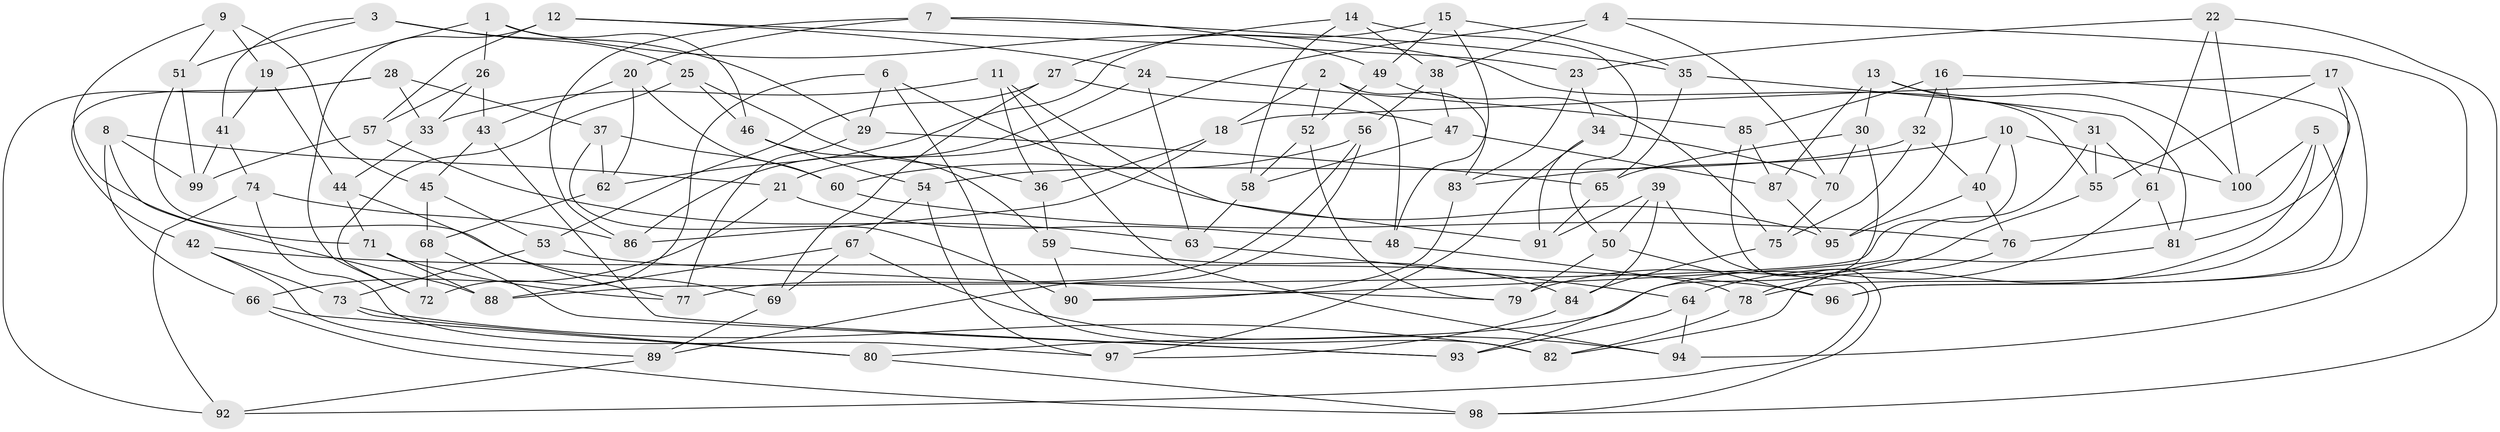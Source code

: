// coarse degree distribution, {6: 0.5833333333333334, 4: 0.35, 5: 0.06666666666666667}
// Generated by graph-tools (version 1.1) at 2025/42/03/06/25 10:42:21]
// undirected, 100 vertices, 200 edges
graph export_dot {
graph [start="1"]
  node [color=gray90,style=filled];
  1;
  2;
  3;
  4;
  5;
  6;
  7;
  8;
  9;
  10;
  11;
  12;
  13;
  14;
  15;
  16;
  17;
  18;
  19;
  20;
  21;
  22;
  23;
  24;
  25;
  26;
  27;
  28;
  29;
  30;
  31;
  32;
  33;
  34;
  35;
  36;
  37;
  38;
  39;
  40;
  41;
  42;
  43;
  44;
  45;
  46;
  47;
  48;
  49;
  50;
  51;
  52;
  53;
  54;
  55;
  56;
  57;
  58;
  59;
  60;
  61;
  62;
  63;
  64;
  65;
  66;
  67;
  68;
  69;
  70;
  71;
  72;
  73;
  74;
  75;
  76;
  77;
  78;
  79;
  80;
  81;
  82;
  83;
  84;
  85;
  86;
  87;
  88;
  89;
  90;
  91;
  92;
  93;
  94;
  95;
  96;
  97;
  98;
  99;
  100;
  1 -- 55;
  1 -- 19;
  1 -- 26;
  1 -- 46;
  2 -- 48;
  2 -- 83;
  2 -- 52;
  2 -- 18;
  3 -- 29;
  3 -- 41;
  3 -- 51;
  3 -- 25;
  4 -- 21;
  4 -- 70;
  4 -- 38;
  4 -- 94;
  5 -- 76;
  5 -- 64;
  5 -- 96;
  5 -- 100;
  6 -- 95;
  6 -- 29;
  6 -- 72;
  6 -- 82;
  7 -- 49;
  7 -- 20;
  7 -- 86;
  7 -- 35;
  8 -- 66;
  8 -- 21;
  8 -- 88;
  8 -- 99;
  9 -- 71;
  9 -- 45;
  9 -- 51;
  9 -- 19;
  10 -- 40;
  10 -- 83;
  10 -- 88;
  10 -- 100;
  11 -- 36;
  11 -- 91;
  11 -- 94;
  11 -- 33;
  12 -- 72;
  12 -- 24;
  12 -- 23;
  12 -- 57;
  13 -- 87;
  13 -- 31;
  13 -- 100;
  13 -- 30;
  14 -- 27;
  14 -- 58;
  14 -- 50;
  14 -- 38;
  15 -- 49;
  15 -- 48;
  15 -- 35;
  15 -- 62;
  16 -- 32;
  16 -- 95;
  16 -- 85;
  16 -- 78;
  17 -- 81;
  17 -- 96;
  17 -- 18;
  17 -- 55;
  18 -- 36;
  18 -- 86;
  19 -- 41;
  19 -- 44;
  20 -- 62;
  20 -- 60;
  20 -- 43;
  21 -- 48;
  21 -- 66;
  22 -- 23;
  22 -- 100;
  22 -- 98;
  22 -- 61;
  23 -- 83;
  23 -- 34;
  24 -- 85;
  24 -- 86;
  24 -- 63;
  25 -- 72;
  25 -- 46;
  25 -- 36;
  26 -- 43;
  26 -- 33;
  26 -- 57;
  27 -- 69;
  27 -- 53;
  27 -- 47;
  28 -- 92;
  28 -- 37;
  28 -- 33;
  28 -- 42;
  29 -- 77;
  29 -- 65;
  30 -- 65;
  30 -- 93;
  30 -- 70;
  31 -- 90;
  31 -- 55;
  31 -- 61;
  32 -- 54;
  32 -- 40;
  32 -- 75;
  33 -- 44;
  34 -- 70;
  34 -- 91;
  34 -- 97;
  35 -- 81;
  35 -- 65;
  36 -- 59;
  37 -- 60;
  37 -- 62;
  37 -- 90;
  38 -- 56;
  38 -- 47;
  39 -- 50;
  39 -- 91;
  39 -- 92;
  39 -- 84;
  40 -- 95;
  40 -- 76;
  41 -- 74;
  41 -- 99;
  42 -- 96;
  42 -- 73;
  42 -- 89;
  43 -- 45;
  43 -- 93;
  44 -- 71;
  44 -- 77;
  45 -- 68;
  45 -- 53;
  46 -- 54;
  46 -- 59;
  47 -- 87;
  47 -- 58;
  48 -- 78;
  49 -- 75;
  49 -- 52;
  50 -- 79;
  50 -- 96;
  51 -- 99;
  51 -- 69;
  52 -- 58;
  52 -- 79;
  53 -- 73;
  53 -- 79;
  54 -- 97;
  54 -- 67;
  55 -- 79;
  56 -- 89;
  56 -- 60;
  56 -- 77;
  57 -- 99;
  57 -- 63;
  58 -- 63;
  59 -- 90;
  59 -- 84;
  60 -- 76;
  61 -- 81;
  61 -- 80;
  62 -- 68;
  63 -- 64;
  64 -- 94;
  64 -- 93;
  65 -- 91;
  66 -- 80;
  66 -- 98;
  67 -- 69;
  67 -- 88;
  67 -- 94;
  68 -- 72;
  68 -- 93;
  69 -- 89;
  70 -- 75;
  71 -- 88;
  71 -- 77;
  73 -- 80;
  73 -- 82;
  74 -- 86;
  74 -- 92;
  74 -- 97;
  75 -- 84;
  76 -- 78;
  78 -- 82;
  80 -- 98;
  81 -- 82;
  83 -- 90;
  84 -- 97;
  85 -- 87;
  85 -- 98;
  87 -- 95;
  89 -- 92;
}
